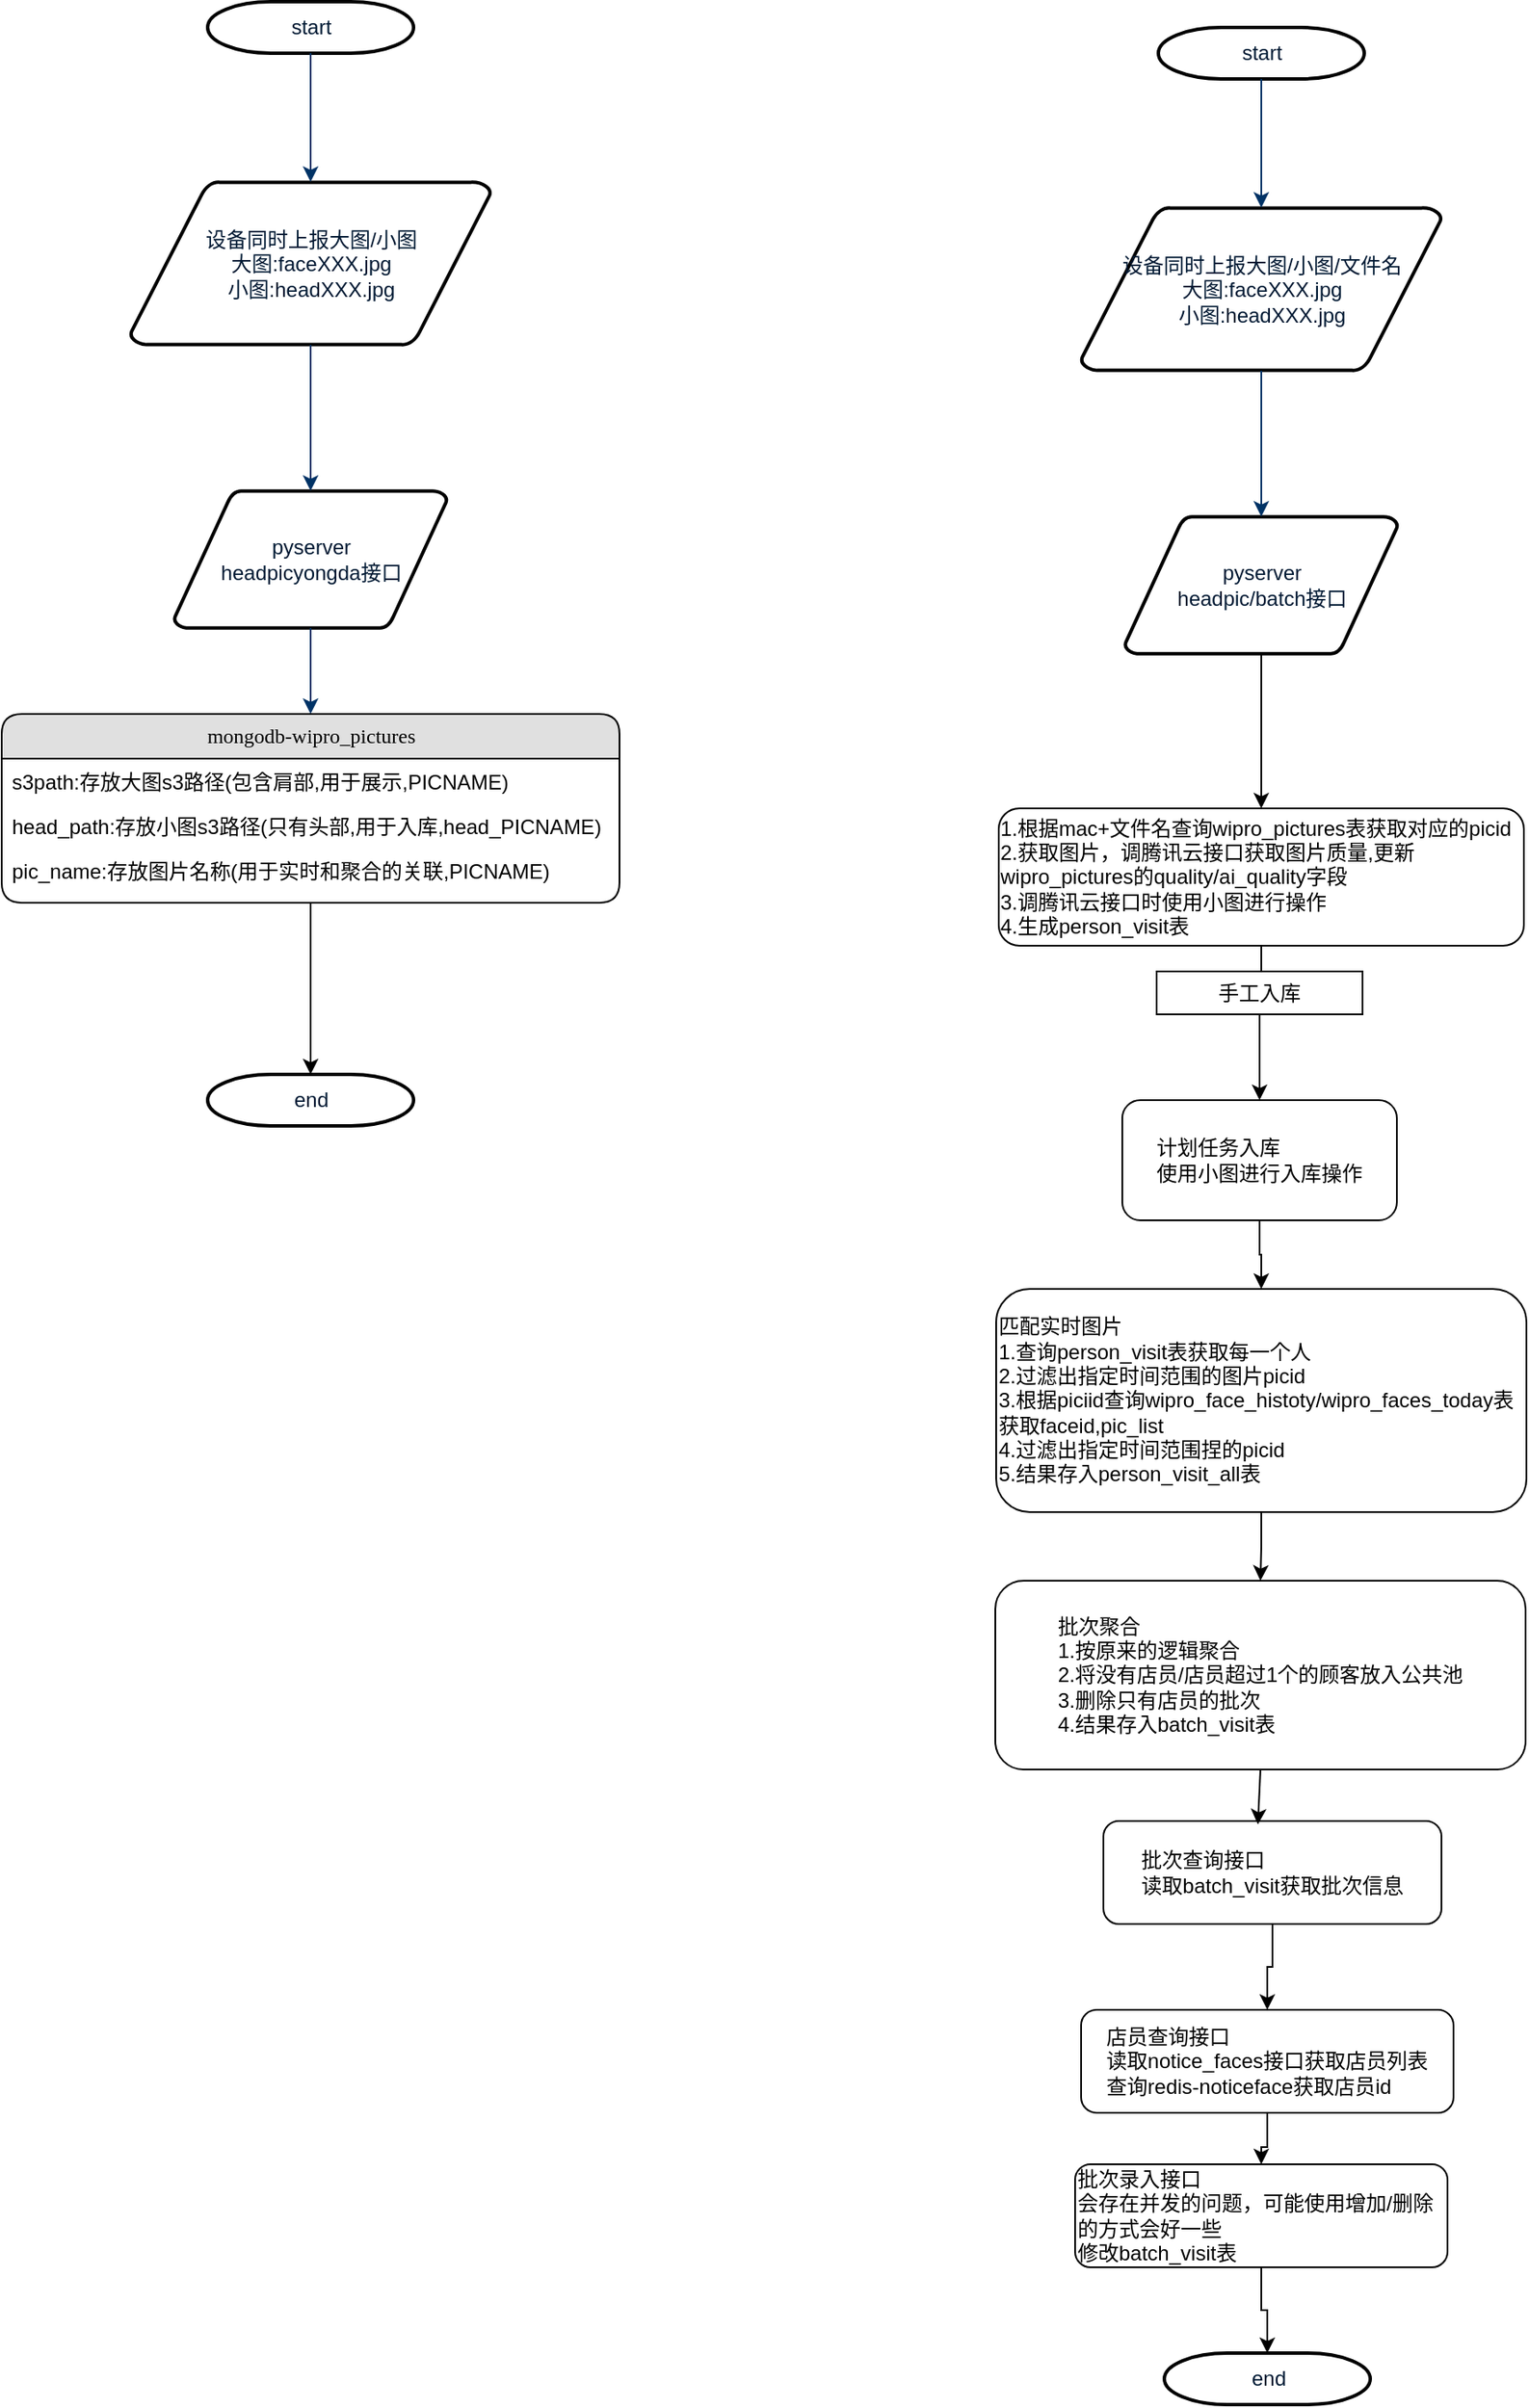 <mxfile version="10.5.2" type="github"><diagram id="6a731a19-8d31-9384-78a2-239565b7b9f0" name="Page-1"><mxGraphModel dx="1034" dy="533" grid="1" gridSize="10" guides="1" tooltips="1" connect="1" arrows="1" fold="1" page="1" pageScale="1" pageWidth="3300" pageHeight="2339" background="#ffffff" math="0" shadow="0"><root><mxCell id="0"/><mxCell id="1" parent="0"/><mxCell id="2" value="start" style="shape=mxgraph.flowchart.terminator;fillColor=#FFFFFF;strokeColor=#000000;strokeWidth=2;gradientColor=none;gradientDirection=north;fontColor=#001933;fontStyle=0;html=1;" parent="1" vertex="1"><mxGeometry x="150" y="40" width="120" height="30" as="geometry"/></mxCell><mxCell id="3" value="设备同时上报大图/小图&lt;br&gt;大图:faceXXX.jpg&lt;br&gt;小图:headXXX.jpg&lt;br&gt;" style="shape=mxgraph.flowchart.data;fillColor=#FFFFFF;strokeColor=#000000;strokeWidth=2;gradientColor=none;gradientDirection=north;fontColor=#001933;fontStyle=0;html=1;" parent="1" vertex="1"><mxGeometry x="105" y="145" width="210" height="95" as="geometry"/></mxCell><mxCell id="5" value="pyserver&lt;br&gt;headpicyongda接口&lt;br&gt;" style="shape=mxgraph.flowchart.data;fillColor=#FFFFFF;strokeColor=#000000;strokeWidth=2;gradientColor=none;gradientDirection=north;fontColor=#001933;fontStyle=0;html=1;" parent="1" vertex="1"><mxGeometry x="130.5" y="325" width="159" height="80" as="geometry"/></mxCell><mxCell id="7" style="fontColor=#001933;fontStyle=1;strokeColor=#003366;strokeWidth=1;html=1;" parent="1" source="2" target="3" edge="1"><mxGeometry relative="1" as="geometry"/></mxCell><mxCell id="8" style="fontColor=#001933;fontStyle=1;strokeColor=#003366;strokeWidth=1;html=1;" parent="1" source="3" target="5" edge="1"><mxGeometry relative="1" as="geometry"/></mxCell><mxCell id="9" style="entryX=0.5;entryY=0;fontColor=#001933;fontStyle=1;strokeColor=#003366;strokeWidth=1;html=1;entryDx=0;entryDy=0;" parent="1" source="5" target="S52_J3D6BKmz8Gj1QflO-56" edge="1"><mxGeometry relative="1" as="geometry"><mxPoint x="220" y="465" as="targetPoint"/></mxGeometry></mxCell><mxCell id="S52_J3D6BKmz8Gj1QflO-56" value="mongodb-wipro_pictures" style="swimlane;html=1;fontStyle=0;childLayout=stackLayout;horizontal=1;startSize=26;fillColor=#e0e0e0;horizontalStack=0;resizeParent=1;resizeLast=0;collapsible=1;marginBottom=0;swimlaneFillColor=#ffffff;align=center;rounded=1;shadow=0;comic=0;labelBackgroundColor=none;strokeColor=#000000;strokeWidth=1;fontFamily=Verdana;fontSize=12;fontColor=#000000;" vertex="1" parent="1"><mxGeometry x="30" y="455" width="360" height="110" as="geometry"/></mxCell><mxCell id="S52_J3D6BKmz8Gj1QflO-57" value="s3path:存放大图s3路径(包含肩部,用于展示,PICNAME)" style="text;html=1;strokeColor=none;fillColor=none;spacingLeft=4;spacingRight=4;whiteSpace=wrap;overflow=hidden;rotatable=0;points=[[0,0.5],[1,0.5]];portConstraint=eastwest;" vertex="1" parent="S52_J3D6BKmz8Gj1QflO-56"><mxGeometry y="26" width="360" height="26" as="geometry"/></mxCell><mxCell id="S52_J3D6BKmz8Gj1QflO-58" value="head_path:存放小图s3路径(只有头部,用于入库,head_PICNAME)&lt;br&gt;" style="text;html=1;strokeColor=none;fillColor=none;spacingLeft=4;spacingRight=4;whiteSpace=wrap;overflow=hidden;rotatable=0;points=[[0,0.5],[1,0.5]];portConstraint=eastwest;" vertex="1" parent="S52_J3D6BKmz8Gj1QflO-56"><mxGeometry y="52" width="360" height="26" as="geometry"/></mxCell><mxCell id="S52_J3D6BKmz8Gj1QflO-59" value="pic_name:存放图片名称(用于实时和聚合的关联,PICNAME)" style="text;html=1;strokeColor=none;fillColor=none;spacingLeft=4;spacingRight=4;whiteSpace=wrap;overflow=hidden;rotatable=0;points=[[0,0.5],[1,0.5]];portConstraint=eastwest;" vertex="1" parent="S52_J3D6BKmz8Gj1QflO-56"><mxGeometry y="78" width="360" height="26" as="geometry"/></mxCell><mxCell id="S52_J3D6BKmz8Gj1QflO-66" value="end" style="shape=mxgraph.flowchart.terminator;fillColor=#FFFFFF;strokeColor=#000000;strokeWidth=2;gradientColor=none;gradientDirection=north;fontColor=#001933;fontStyle=0;html=1;" vertex="1" parent="1"><mxGeometry x="150" y="665" width="120" height="30" as="geometry"/></mxCell><mxCell id="S52_J3D6BKmz8Gj1QflO-67" value="" style="edgeStyle=orthogonalEdgeStyle;rounded=0;orthogonalLoop=1;jettySize=auto;html=1;entryX=0.5;entryY=0;entryDx=0;entryDy=0;entryPerimeter=0;" edge="1" parent="1" source="S52_J3D6BKmz8Gj1QflO-56" target="S52_J3D6BKmz8Gj1QflO-66"><mxGeometry relative="1" as="geometry"><mxPoint x="220" y="585" as="sourcePoint"/><mxPoint x="220" y="715" as="targetPoint"/></mxGeometry></mxCell><mxCell id="S52_J3D6BKmz8Gj1QflO-70" value="start" style="shape=mxgraph.flowchart.terminator;fillColor=#FFFFFF;strokeColor=#000000;strokeWidth=2;gradientColor=none;gradientDirection=north;fontColor=#001933;fontStyle=0;html=1;" vertex="1" parent="1"><mxGeometry x="704" y="55" width="120" height="30" as="geometry"/></mxCell><mxCell id="S52_J3D6BKmz8Gj1QflO-71" value="设备同时上报大图/小图/文件名&lt;br&gt;大图:faceXXX.jpg&lt;br&gt;小图:headXXX.jpg&lt;br&gt;" style="shape=mxgraph.flowchart.data;fillColor=#FFFFFF;strokeColor=#000000;strokeWidth=2;gradientColor=none;gradientDirection=north;fontColor=#001933;fontStyle=0;html=1;" vertex="1" parent="1"><mxGeometry x="659" y="160" width="210" height="95" as="geometry"/></mxCell><mxCell id="S52_J3D6BKmz8Gj1QflO-87" value="" style="edgeStyle=orthogonalEdgeStyle;rounded=0;orthogonalLoop=1;jettySize=auto;html=1;entryX=0.5;entryY=0;entryDx=0;entryDy=0;" edge="1" parent="1" source="S52_J3D6BKmz8Gj1QflO-72" target="S52_J3D6BKmz8Gj1QflO-84"><mxGeometry relative="1" as="geometry"><mxPoint x="764" y="500" as="targetPoint"/></mxGeometry></mxCell><mxCell id="S52_J3D6BKmz8Gj1QflO-72" value="pyserver&lt;br&gt;headpic/batch接口&lt;br&gt;" style="shape=mxgraph.flowchart.data;fillColor=#FFFFFF;strokeColor=#000000;strokeWidth=2;gradientColor=none;gradientDirection=north;fontColor=#001933;fontStyle=0;html=1;" vertex="1" parent="1"><mxGeometry x="684.5" y="340" width="159" height="80" as="geometry"/></mxCell><mxCell id="S52_J3D6BKmz8Gj1QflO-73" style="fontColor=#001933;fontStyle=1;strokeColor=#003366;strokeWidth=1;html=1;" edge="1" parent="1" source="S52_J3D6BKmz8Gj1QflO-70" target="S52_J3D6BKmz8Gj1QflO-71"><mxGeometry relative="1" as="geometry"/></mxCell><mxCell id="S52_J3D6BKmz8Gj1QflO-74" style="fontColor=#001933;fontStyle=1;strokeColor=#003366;strokeWidth=1;html=1;" edge="1" parent="1" source="S52_J3D6BKmz8Gj1QflO-71" target="S52_J3D6BKmz8Gj1QflO-72"><mxGeometry relative="1" as="geometry"/></mxCell><mxCell id="S52_J3D6BKmz8Gj1QflO-93" value="" style="edgeStyle=orthogonalEdgeStyle;rounded=0;orthogonalLoop=1;jettySize=auto;html=1;" edge="1" parent="1" source="S52_J3D6BKmz8Gj1QflO-84" target="S52_J3D6BKmz8Gj1QflO-92"><mxGeometry relative="1" as="geometry"/></mxCell><mxCell id="S52_J3D6BKmz8Gj1QflO-84" value="&lt;div style=&quot;text-align: left&quot;&gt;&lt;span&gt;1.根据mac+文件名查询wipro_pictures表获取对应的picid&lt;/span&gt;&lt;/div&gt;&lt;div style=&quot;text-align: left&quot;&gt;&lt;span&gt;2.获取图片，调腾讯云接口获取图片质量,更新wipro_pictures的quality/ai_quality字段&lt;/span&gt;&lt;/div&gt;&lt;div style=&quot;text-align: left&quot;&gt;&lt;span&gt;3.调腾讯云接口时使用小图进行操作&lt;/span&gt;&lt;/div&gt;&lt;div style=&quot;text-align: left&quot;&gt;&lt;span&gt;4.生成person_visit表&lt;/span&gt;&lt;/div&gt;" style="rounded=1;whiteSpace=wrap;html=1;" vertex="1" parent="1"><mxGeometry x="611" y="510" width="306" height="80" as="geometry"/></mxCell><mxCell id="S52_J3D6BKmz8Gj1QflO-96" value="" style="edgeStyle=orthogonalEdgeStyle;rounded=0;orthogonalLoop=1;jettySize=auto;html=1;" edge="1" parent="1" source="S52_J3D6BKmz8Gj1QflO-90" target="S52_J3D6BKmz8Gj1QflO-95"><mxGeometry relative="1" as="geometry"/></mxCell><mxCell id="S52_J3D6BKmz8Gj1QflO-90" value="&lt;div style=&quot;text-align: left&quot;&gt;&lt;span&gt;匹配实时图片&lt;/span&gt;&lt;/div&gt;&lt;div style=&quot;text-align: left&quot;&gt;&lt;span&gt;1.查询person_visit表获取每一个人&lt;/span&gt;&lt;/div&gt;&lt;div style=&quot;text-align: left&quot;&gt;&lt;span&gt;2.过滤出指定时间范围的图片picid&lt;/span&gt;&lt;/div&gt;&lt;div style=&quot;text-align: left&quot;&gt;&lt;span&gt;3.根据piciid查询wipro_face_histoty/wipro_faces_today表获取faceid,pic_list&lt;/span&gt;&lt;/div&gt;&lt;div style=&quot;text-align: left&quot;&gt;&lt;span&gt;4.过滤出指定时间范围捏的picid&lt;/span&gt;&lt;/div&gt;&lt;div style=&quot;text-align: left&quot;&gt;&lt;span&gt;5.结果存入person_visit_all表&lt;/span&gt;&lt;/div&gt;" style="rounded=1;whiteSpace=wrap;html=1;" vertex="1" parent="1"><mxGeometry x="609.5" y="790" width="309" height="130" as="geometry"/></mxCell><mxCell id="S52_J3D6BKmz8Gj1QflO-94" value="" style="edgeStyle=orthogonalEdgeStyle;rounded=0;orthogonalLoop=1;jettySize=auto;html=1;" edge="1" parent="1" source="S52_J3D6BKmz8Gj1QflO-97" target="S52_J3D6BKmz8Gj1QflO-90"><mxGeometry relative="1" as="geometry"/></mxCell><mxCell id="S52_J3D6BKmz8Gj1QflO-92" value="手工入库&lt;br&gt;" style="rounded=0;whiteSpace=wrap;html=1;" vertex="1" parent="1"><mxGeometry x="703" y="605" width="120" height="25" as="geometry"/></mxCell><mxCell id="S52_J3D6BKmz8Gj1QflO-95" value="&lt;div style=&quot;text-align: left&quot;&gt;批次聚合&lt;/div&gt;&lt;div style=&quot;text-align: left&quot;&gt;1.按原来的逻辑聚合&lt;/div&gt;&lt;div style=&quot;text-align: left&quot;&gt;2.将没有店员/店员超过1个的顾客放入公共池&lt;/div&gt;&lt;div style=&quot;text-align: left&quot;&gt;3.删除只有店员的批次&lt;/div&gt;&lt;div style=&quot;text-align: left&quot;&gt;4.结果存入batch_visit表&lt;/div&gt;" style="rounded=1;whiteSpace=wrap;html=1;" vertex="1" parent="1"><mxGeometry x="609" y="960" width="309" height="110" as="geometry"/></mxCell><mxCell id="S52_J3D6BKmz8Gj1QflO-97" value="&lt;div style=&quot;text-align: left&quot;&gt;计划任务入库&lt;/div&gt;&lt;div style=&quot;text-align: left&quot;&gt;使用小图进行入库操作&lt;/div&gt;" style="rounded=1;whiteSpace=wrap;html=1;" vertex="1" parent="1"><mxGeometry x="683" y="680" width="160" height="70" as="geometry"/></mxCell><mxCell id="S52_J3D6BKmz8Gj1QflO-98" value="" style="edgeStyle=orthogonalEdgeStyle;rounded=0;orthogonalLoop=1;jettySize=auto;html=1;" edge="1" parent="1" source="S52_J3D6BKmz8Gj1QflO-92" target="S52_J3D6BKmz8Gj1QflO-97"><mxGeometry relative="1" as="geometry"><mxPoint x="763" y="630" as="sourcePoint"/><mxPoint x="762" y="870" as="targetPoint"/></mxGeometry></mxCell><mxCell id="S52_J3D6BKmz8Gj1QflO-108" value="" style="edgeStyle=orthogonalEdgeStyle;rounded=0;orthogonalLoop=1;jettySize=auto;html=1;" edge="1" parent="1" source="S52_J3D6BKmz8Gj1QflO-99" target="S52_J3D6BKmz8Gj1QflO-101"><mxGeometry relative="1" as="geometry"/></mxCell><mxCell id="S52_J3D6BKmz8Gj1QflO-99" value="&lt;div style=&quot;text-align: left&quot;&gt;&lt;span&gt;批次查询接口&lt;/span&gt;&lt;/div&gt;&lt;div style=&quot;text-align: left&quot;&gt;&lt;span&gt;读取batch_visit获取批次信息&lt;/span&gt;&lt;/div&gt;" style="rounded=1;whiteSpace=wrap;html=1;" vertex="1" parent="1"><mxGeometry x="672" y="1100" width="197" height="60" as="geometry"/></mxCell><mxCell id="S52_J3D6BKmz8Gj1QflO-109" value="" style="edgeStyle=orthogonalEdgeStyle;rounded=0;orthogonalLoop=1;jettySize=auto;html=1;" edge="1" parent="1" source="S52_J3D6BKmz8Gj1QflO-101" target="S52_J3D6BKmz8Gj1QflO-103"><mxGeometry relative="1" as="geometry"/></mxCell><mxCell id="S52_J3D6BKmz8Gj1QflO-101" value="&lt;div style=&quot;text-align: left&quot;&gt;&lt;span&gt;店员查询接口&lt;/span&gt;&lt;/div&gt;&lt;div style=&quot;text-align: left&quot;&gt;&lt;span&gt;读取notice_faces接口获取店员列表&lt;br&gt;查询redis-noticeface获取店员id&lt;/span&gt;&lt;/div&gt;" style="rounded=1;whiteSpace=wrap;html=1;" vertex="1" parent="1"><mxGeometry x="659" y="1210" width="217" height="60" as="geometry"/></mxCell><mxCell id="S52_J3D6BKmz8Gj1QflO-111" value="" style="edgeStyle=orthogonalEdgeStyle;rounded=0;orthogonalLoop=1;jettySize=auto;html=1;" edge="1" parent="1" source="S52_J3D6BKmz8Gj1QflO-103" target="S52_J3D6BKmz8Gj1QflO-110"><mxGeometry relative="1" as="geometry"/></mxCell><mxCell id="S52_J3D6BKmz8Gj1QflO-103" value="&lt;div style=&quot;text-align: left&quot;&gt;批次录入接口&lt;br&gt;会存在并发的问题，可能使用增加/删除的方式会好一些&lt;/div&gt;&lt;div style=&quot;text-align: left&quot;&gt;修改batch_visit表&lt;/div&gt;" style="rounded=1;whiteSpace=wrap;html=1;" vertex="1" parent="1"><mxGeometry x="655.5" y="1300" width="217" height="60" as="geometry"/></mxCell><mxCell id="S52_J3D6BKmz8Gj1QflO-104" value="" style="endArrow=classic;html=1;exitX=0.5;exitY=1;exitDx=0;exitDy=0;entryX=0.457;entryY=0.033;entryDx=0;entryDy=0;entryPerimeter=0;" edge="1" parent="1" source="S52_J3D6BKmz8Gj1QflO-95" target="S52_J3D6BKmz8Gj1QflO-99"><mxGeometry width="50" height="50" relative="1" as="geometry"><mxPoint x="350" y="1140" as="sourcePoint"/><mxPoint x="400" y="1090" as="targetPoint"/></mxGeometry></mxCell><mxCell id="S52_J3D6BKmz8Gj1QflO-110" value="end" style="shape=mxgraph.flowchart.terminator;fillColor=#FFFFFF;strokeColor=#000000;strokeWidth=2;gradientColor=none;gradientDirection=north;fontColor=#001933;fontStyle=0;html=1;" vertex="1" parent="1"><mxGeometry x="707.5" y="1410" width="120" height="30" as="geometry"/></mxCell></root></mxGraphModel></diagram></mxfile>